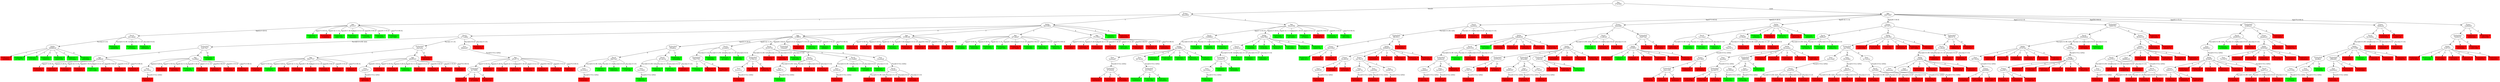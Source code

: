 digraph G{
"SibSp\n28068ca0" -> "Prediction: 0\nfa0f98da" [label="1"];
"Prediction: 0\nfa0f98da" [shape=box, style=filled, color=red];
"SibSp\n28068ca0" -> "Prediction: 1\nb77bb771" [label="0"];
"Prediction: 1\nb77bb771" [shape=box, style=filled, color=green];
"SibSp\n28068ca0" -> "Prediction: 1\nc7373411" [label="3"];
"Prediction: 1\nc7373411" [shape=box, style=filled, color=green];
"SibSp\n28068ca0" -> "Prediction: 1\n7bf29333" [label="2"];
"Prediction: 1\n7bf29333" [shape=box, style=filled, color=green];
"SibSp\n28068ca0" -> "Prediction: 1\n62d37c50" [label="5"];
"Prediction: 1\n62d37c50" [shape=box, style=filled, color=green];
"SibSp\n28068ca0" -> "Prediction: 1\nf7f732ea" [label="4"];
"Prediction: 1\nf7f732ea" [shape=box, style=filled, color=green];
"SibSp\n28068ca0" -> "Prediction: 1\ne00f38db" [label="8"];
"Prediction: 1\ne00f38db" [shape=box, style=filled, color=green];
"Parch\nb41cdbd2" -> "Prediction: 1\nade46506" [label="Parch[0.0-4.9E-324]"];
"Prediction: 1\nade46506" [shape=box, style=filled, color=green];
"Parch\nb41cdbd2" -> "Prediction: 1\na7152eae" [label="Parch[1.0-1.0]"];
"Prediction: 1\na7152eae" [shape=box, style=filled, color=green];
"Parch\nb41cdbd2" -> "Prediction: 1\nd065b629" [label="Parch[4.0-6.0]"];
"Prediction: 1\nd065b629" [shape=box, style=filled, color=green];
"Parch\nb41cdbd2" -> "SibSp\n28068ca0" [label="Parch[2.0-3.0]"];
"Age\ncff7e537" -> "Prediction: 1\ncb9c1cc6" [label="Age[37.0-45.0]"];
"Prediction: 1\ncb9c1cc6" [shape=box, style=filled, color=green];
"Age\ncff7e537" -> "Parch\nb41cdbd2" [label="Age[22.0-28.0]"];
"Age\ncff7e537" -> "Prediction: 0\n71d6b9a4" [label="Age[0.42-11.0]"];
"Prediction: 0\n71d6b9a4" [shape=box, style=filled, color=red];
"Age\ncff7e537" -> "Prediction: 1\n64817181" [label="Age[28.5-36.0]"];
"Prediction: 1\n64817181" [shape=box, style=filled, color=green];
"Age\ncff7e537" -> "Prediction: 1\n74eecb43" [label="Age[13.0-21.0]"];
"Prediction: 1\n74eecb43" [shape=box, style=filled, color=green];
"Age\ncff7e537" -> "Prediction: 1\nce5c97fe" [label="Age[56.0-66.0]"];
"Prediction: 1\nce5c97fe" [shape=box, style=filled, color=green];
"Age\ncff7e537" -> "Prediction: 1\n737c437f" [label="Age[45.5-55.0]"];
"Prediction: 1\n737c437f" [shape=box, style=filled, color=green];
"Age\ncff7e537" -> "Prediction: 1\n5277f9f7" [label="Age[70.0-80.0]"];
"Prediction: 1\n5277f9f7" [shape=box, style=filled, color=green];
"Age\nd3bf8d26" -> "Prediction: 0\ne32a4278" [label="Age[37.0-45.0]"];
"Prediction: 0\ne32a4278" [shape=box, style=filled, color=red];
"Age\nd3bf8d26" -> "Prediction: 0\n20b3c8ed" [label="Age[22.0-28.0]"];
"Prediction: 0\n20b3c8ed" [shape=box, style=filled, color=red];
"Age\nd3bf8d26" -> "Prediction: 0\n1541b8c7" [label="Age[0.42-11.0]"];
"Prediction: 0\n1541b8c7" [shape=box, style=filled, color=red];
"Age\nd3bf8d26" -> "Prediction: 0\nb3e6bb33" [label="Age[28.5-36.0]"];
"Prediction: 0\nb3e6bb33" [shape=box, style=filled, color=red];
"Age\nd3bf8d26" -> "Prediction: 1\n1d111a88" [label="Age[13.0-21.0]"];
"Prediction: 1\n1d111a88" [shape=box, style=filled, color=green];
"Age\nd3bf8d26" -> "Prediction: 0\n7d482208" [label="Age[56.0-66.0]"];
"Prediction: 0\n7d482208" [shape=box, style=filled, color=red];
"Age\nd3bf8d26" -> "Prediction: 0\n31e01bfb" [label="Age[45.5-55.0]"];
"Prediction: 0\n31e01bfb" [shape=box, style=filled, color=red];
"Age\nd3bf8d26" -> "Prediction: 0\n8a4f2123" [label="Age[70.0-80.0]"];
"Prediction: 0\n8a4f2123" [shape=box, style=filled, color=red];
"Fare\nb8c140aa" -> "Prediction: 0\nfbea5e13" [label="Fare[0.0-512.3292]"];
"Prediction: 0\nfbea5e13" [shape=box, style=filled, color=red];
"Age\n70ca9fbd" -> "Prediction: 0\nb61345a2" [label="Age[37.0-45.0]"];
"Prediction: 0\nb61345a2" [shape=box, style=filled, color=red];
"Age\n70ca9fbd" -> "Fare\nb8c140aa" [label="Age[22.0-28.0]"];
"Age\n70ca9fbd" -> "Prediction: 0\n60cf594e" [label="Age[0.42-11.0]"];
"Prediction: 0\n60cf594e" [shape=box, style=filled, color=red];
"Age\n70ca9fbd" -> "Prediction: 1\naeddc976" [label="Age[28.5-36.0]"];
"Prediction: 1\naeddc976" [shape=box, style=filled, color=green];
"Age\n70ca9fbd" -> "Prediction: 0\nd0bf2c42" [label="Age[13.0-21.0]"];
"Prediction: 0\nd0bf2c42" [shape=box, style=filled, color=red];
"Age\n70ca9fbd" -> "Prediction: 0\n84556427" [label="Age[56.0-66.0]"];
"Prediction: 0\n84556427" [shape=box, style=filled, color=red];
"Age\n70ca9fbd" -> "Prediction: 0\n7bade9d9" [label="Age[45.5-55.0]"];
"Prediction: 0\n7bade9d9" [shape=box, style=filled, color=red];
"Age\n70ca9fbd" -> "Prediction: 0\n2bdfa3d8" [label="Age[70.0-80.0]"];
"Prediction: 0\n2bdfa3d8" [shape=box, style=filled, color=red];
"Embarked\n5c8176c7" -> "Age\nd3bf8d26" [label="C"];
"Embarked\n5c8176c7" -> "Age\n70ca9fbd" [label="S"];
"Embarked\n5c8176c7" -> "Prediction: 1\n0e3f6267" [label="Q"];
"Prediction: 1\n0e3f6267" [shape=box, style=filled, color=green];
"Age\n582c7727" -> "Prediction: 0\n7cd93ed7" [label="Age[37.0-45.0]"];
"Prediction: 0\n7cd93ed7" [shape=box, style=filled, color=red];
"Age\n582c7727" -> "Prediction: 1\n837fd7ea" [label="Age[22.0-28.0]"];
"Prediction: 1\n837fd7ea" [shape=box, style=filled, color=green];
"Age\n582c7727" -> "Prediction: 0\n9e4dc075" [label="Age[0.42-11.0]"];
"Prediction: 0\n9e4dc075" [shape=box, style=filled, color=red];
"Age\n582c7727" -> "Prediction: 0\nbf34d99b" [label="Age[28.5-36.0]"];
"Prediction: 0\nbf34d99b" [shape=box, style=filled, color=red];
"Age\n582c7727" -> "Prediction: 0\n62bb5d8a" [label="Age[13.0-21.0]"];
"Prediction: 0\n62bb5d8a" [shape=box, style=filled, color=red];
"Age\n582c7727" -> "Prediction: 0\n7c7c903c" [label="Age[56.0-66.0]"];
"Prediction: 0\n7c7c903c" [shape=box, style=filled, color=red];
"Age\n582c7727" -> "Prediction: 0\nba0edbef" [label="Age[45.5-55.0]"];
"Prediction: 0\nba0edbef" [shape=box, style=filled, color=red];
"Age\n582c7727" -> "Prediction: 0\n9389f0ed" [label="Age[70.0-80.0]"];
"Prediction: 0\n9389f0ed" [shape=box, style=filled, color=red];
"Fare\ndc0e47f7" -> "Prediction: 0\nd6554fdb" [label="Fare[0.0-512.3292]"];
"Prediction: 0\nd6554fdb" [shape=box, style=filled, color=red];
"Age\nbf029325" -> "Prediction: 0\n2313cc00" [label="Age[37.0-45.0]"];
"Prediction: 0\n2313cc00" [shape=box, style=filled, color=red];
"Age\nbf029325" -> "Prediction: 0\nca23e690" [label="Age[22.0-28.0]"];
"Prediction: 0\nca23e690" [shape=box, style=filled, color=red];
"Age\nbf029325" -> "Prediction: 1\nb69020d8" [label="Age[0.42-11.0]"];
"Prediction: 1\nb69020d8" [shape=box, style=filled, color=green];
"Age\nbf029325" -> "Fare\ndc0e47f7" [label="Age[28.5-36.0]"];
"Age\nbf029325" -> "Prediction: 0\n55718d13" [label="Age[13.0-21.0]"];
"Prediction: 0\n55718d13" [shape=box, style=filled, color=red];
"Age\nbf029325" -> "Prediction: 0\n3a99eb79" [label="Age[56.0-66.0]"];
"Prediction: 0\n3a99eb79" [shape=box, style=filled, color=red];
"Age\nbf029325" -> "Prediction: 0\n591eba0d" [label="Age[45.5-55.0]"];
"Prediction: 0\n591eba0d" [shape=box, style=filled, color=red];
"Age\nbf029325" -> "Prediction: 0\n3936a097" [label="Age[70.0-80.0]"];
"Prediction: 0\n3936a097" [shape=box, style=filled, color=red];
"Embarked\ncfdc5e0a" -> "Age\n582c7727" [label="C"];
"Embarked\ncfdc5e0a" -> "Age\nbf029325" [label="S"];
"Embarked\ncfdc5e0a" -> "Prediction: 0\nb9c2be61" [label="Q"];
"Prediction: 0\nb9c2be61" [shape=box, style=filled, color=red];
"Embarked\n4a739f9c" -> "Prediction: 0\n4bdd1032" [label="C"];
"Prediction: 0\n4bdd1032" [shape=box, style=filled, color=red];
"Embarked\n4a739f9c" -> "Prediction: 0\n973269df" [label="S"];
"Prediction: 0\n973269df" [shape=box, style=filled, color=red];
"Embarked\n4a739f9c" -> "Prediction: 0\n61947c1e" [label="Q"];
"Prediction: 0\n61947c1e" [shape=box, style=filled, color=red];
"Age\nef5c4774" -> "Embarked\n4a739f9c" [label="Age[37.0-45.0]"];
"Age\nef5c4774" -> "Prediction: 0\nddace9f7" [label="Age[22.0-28.0]"];
"Prediction: 0\nddace9f7" [shape=box, style=filled, color=red];
"Age\nef5c4774" -> "Prediction: 0\nfc80b471" [label="Age[0.42-11.0]"];
"Prediction: 0\nfc80b471" [shape=box, style=filled, color=red];
"Age\nef5c4774" -> "Prediction: 0\n0611127f" [label="Age[28.5-36.0]"];
"Prediction: 0\n0611127f" [shape=box, style=filled, color=red];
"Age\nef5c4774" -> "Prediction: 0\n70f1f3ae" [label="Age[13.0-21.0]"];
"Prediction: 0\n70f1f3ae" [shape=box, style=filled, color=red];
"Age\nef5c4774" -> "Prediction: 0\n66d95071" [label="Age[56.0-66.0]"];
"Prediction: 0\n66d95071" [shape=box, style=filled, color=red];
"Age\nef5c4774" -> "Prediction: 0\ne1c49659" [label="Age[45.5-55.0]"];
"Prediction: 0\ne1c49659" [shape=box, style=filled, color=red];
"Age\nef5c4774" -> "Prediction: 0\n5f4aa6bd" [label="Age[70.0-80.0]"];
"Prediction: 0\n5f4aa6bd" [shape=box, style=filled, color=red];
"Fare\n48b6ef47" -> "Age\nef5c4774" [label="Fare[0.0-512.3292]"];
"Parch\ne77cd86e" -> "Embarked\n5c8176c7" [label="Parch[0.0-4.9E-324]"];
"Parch\ne77cd86e" -> "Embarked\ncfdc5e0a" [label="Parch[1.0-1.0]"];
"Parch\ne77cd86e" -> "Fare\n48b6ef47" [label="Parch[4.0-6.0]"];
"Parch\ne77cd86e" -> "Prediction: 0\n7b3a614d" [label="Parch[2.0-3.0]"];
"Prediction: 0\n7b3a614d" [shape=box, style=filled, color=red];
"Fare\n18143d12" -> "Prediction: 0\n8cadcde2" [label="Fare[0.0-512.3292]"];
"Prediction: 0\n8cadcde2" [shape=box, style=filled, color=red];
"Parch\nff4679e5" -> "Fare\n18143d12" [label="Parch[0.0-4.9E-324]"];
"Parch\nff4679e5" -> "Prediction: 1\ne39ca2ee" [label="Parch[1.0-1.0]"];
"Prediction: 1\ne39ca2ee" [shape=box, style=filled, color=green];
"Parch\nff4679e5" -> "Prediction: 1\n59869a02" [label="Parch[4.0-6.0]"];
"Prediction: 1\n59869a02" [shape=box, style=filled, color=green];
"Parch\nff4679e5" -> "Prediction: 1\n17c87345" [label="Parch[2.0-3.0]"];
"Prediction: 1\n17c87345" [shape=box, style=filled, color=green];
"Fare\n6ca12d63" -> "Prediction: 1\nc3091523" [label="Fare[0.0-512.3292]"];
"Prediction: 1\nc3091523" [shape=box, style=filled, color=green];
"Parch\n8f7a810a" -> "Fare\n6ca12d63" [label="Parch[0.0-4.9E-324]"];
"Parch\n8f7a810a" -> "Prediction: 1\n2e8b1a4c" [label="Parch[1.0-1.0]"];
"Prediction: 1\n2e8b1a4c" [shape=box, style=filled, color=green];
"Parch\n8f7a810a" -> "Prediction: 1\n87ca1459" [label="Parch[4.0-6.0]"];
"Prediction: 1\n87ca1459" [shape=box, style=filled, color=green];
"Parch\n8f7a810a" -> "Prediction: 0\ne44197c1" [label="Parch[2.0-3.0]"];
"Prediction: 0\ne44197c1" [shape=box, style=filled, color=red];
"Embarked\nf59a8fca" -> "Prediction: 1\n525e4698" [label="C"];
"Prediction: 1\n525e4698" [shape=box, style=filled, color=green];
"Embarked\nf59a8fca" -> "Parch\nff4679e5" [label="S"];
"Embarked\nf59a8fca" -> "Parch\n8f7a810a" [label="Q"];
"Embarked\n749c7763" -> "Prediction: 1\nc15955fe" [label="C"];
"Prediction: 1\nc15955fe" [shape=box, style=filled, color=green];
"Embarked\n749c7763" -> "Prediction: 0\n5677accc" [label="S"];
"Prediction: 0\n5677accc" [shape=box, style=filled, color=red];
"Embarked\n749c7763" -> "Prediction: 0\nbe07b397" [label="Q"];
"Prediction: 0\nbe07b397" [shape=box, style=filled, color=red];
"Parch\na5c6df53" -> "Prediction: 1\n64d5bffd" [label="Parch[0.0-4.9E-324]"];
"Prediction: 1\n64d5bffd" [shape=box, style=filled, color=green];
"Parch\na5c6df53" -> "Prediction: 1\n4c1c64c3" [label="Parch[1.0-1.0]"];
"Prediction: 1\n4c1c64c3" [shape=box, style=filled, color=green];
"Parch\na5c6df53" -> "Prediction: 1\n6ffe9590" [label="Parch[4.0-6.0]"];
"Prediction: 1\n6ffe9590" [shape=box, style=filled, color=green];
"Parch\na5c6df53" -> "Embarked\n749c7763" [label="Parch[2.0-3.0]"];
"Fare\n8ceca1cc" -> "Prediction: 0\nac100cf9" [label="Fare[0.0-512.3292]"];
"Prediction: 0\nac100cf9" [shape=box, style=filled, color=red];
"Embarked\n7a79b1c6" -> "Prediction: 0\nd6cb3d68" [label="C"];
"Prediction: 0\nd6cb3d68" [shape=box, style=filled, color=red];
"Embarked\n7a79b1c6" -> "Fare\n8ceca1cc" [label="S"];
"Embarked\n7a79b1c6" -> "Prediction: 0\nef3ab14e" [label="Q"];
"Prediction: 0\nef3ab14e" [shape=box, style=filled, color=red];
"Parch\n401f5704" -> "Embarked\n7a79b1c6" [label="Parch[0.0-4.9E-324]"];
"Parch\n401f5704" -> "Prediction: 0\n9cb3e1ff" [label="Parch[1.0-1.0]"];
"Prediction: 0\n9cb3e1ff" [shape=box, style=filled, color=red];
"Parch\n401f5704" -> "Prediction: 0\nca41258d" [label="Parch[4.0-6.0]"];
"Prediction: 0\nca41258d" [shape=box, style=filled, color=red];
"Parch\n401f5704" -> "Prediction: 1\ndd0cef04" [label="Parch[2.0-3.0]"];
"Prediction: 1\ndd0cef04" [shape=box, style=filled, color=green];
"Fare\n7dd8be70" -> "Prediction: 1\n153740e4" [label="Fare[0.0-512.3292]"];
"Prediction: 1\n153740e4" [shape=box, style=filled, color=green];
"Parch\n2b30c8f0" -> "Fare\n7dd8be70" [label="Parch[0.0-4.9E-324]"];
"Parch\n2b30c8f0" -> "Prediction: 0\n97082795" [label="Parch[1.0-1.0]"];
"Prediction: 0\n97082795" [shape=box, style=filled, color=red];
"Parch\n2b30c8f0" -> "Prediction: 0\n4d29546e" [label="Parch[4.0-6.0]"];
"Prediction: 0\n4d29546e" [shape=box, style=filled, color=red];
"Parch\n2b30c8f0" -> "Prediction: 0\n35a56c89" [label="Parch[2.0-3.0]"];
"Prediction: 0\n35a56c89" [shape=box, style=filled, color=red];
"Fare\n24538a56" -> "Prediction: 0\n9be6c0c0" [label="Fare[0.0-512.3292]"];
"Prediction: 0\n9be6c0c0" [shape=box, style=filled, color=red];
"Parch\n8110a865" -> "Fare\n24538a56" [label="Parch[0.0-4.9E-324]"];
"Parch\n8110a865" -> "Prediction: 1\n829ad6fc" [label="Parch[1.0-1.0]"];
"Prediction: 1\n829ad6fc" [shape=box, style=filled, color=green];
"Parch\n8110a865" -> "Prediction: 1\nfc2c8f52" [label="Parch[4.0-6.0]"];
"Prediction: 1\nfc2c8f52" [shape=box, style=filled, color=green];
"Parch\n8110a865" -> "Prediction: 1\n2b2d7fa4" [label="Parch[2.0-3.0]"];
"Prediction: 1\n2b2d7fa4" [shape=box, style=filled, color=green];
"Parch\n722b4fc4" -> "Prediction: 0\nbdd893ef" [label="Parch[0.0-4.9E-324]"];
"Prediction: 0\nbdd893ef" [shape=box, style=filled, color=red];
"Parch\n722b4fc4" -> "Prediction: 0\n26e646d8" [label="Parch[1.0-1.0]"];
"Prediction: 0\n26e646d8" [shape=box, style=filled, color=red];
"Parch\n722b4fc4" -> "Prediction: 0\nd1b5f094" [label="Parch[4.0-6.0]"];
"Prediction: 0\nd1b5f094" [shape=box, style=filled, color=red];
"Parch\n722b4fc4" -> "Prediction: 0\n0dc2dd9c" [label="Parch[2.0-3.0]"];
"Prediction: 0\n0dc2dd9c" [shape=box, style=filled, color=red];
"Fare\nc5acb0a8" -> "Parch\n722b4fc4" [label="Fare[0.0-512.3292]"];
"Embarked\n53fabd87" -> "Parch\n2b30c8f0" [label="C"];
"Embarked\n53fabd87" -> "Parch\n8110a865" [label="S"];
"Embarked\n53fabd87" -> "Fare\nc5acb0a8" [label="Q"];
"Age\ne10fff54" -> "Prediction: 0\n4a8b973a" [label="Age[37.0-45.0]"];
"Prediction: 0\n4a8b973a" [shape=box, style=filled, color=red];
"Age\ne10fff54" -> "Embarked\nf59a8fca" [label="Age[22.0-28.0]"];
"Age\ne10fff54" -> "Parch\na5c6df53" [label="Age[0.42-11.0]"];
"Age\ne10fff54" -> "Parch\n401f5704" [label="Age[28.5-36.0]"];
"Age\ne10fff54" -> "Embarked\n53fabd87" [label="Age[13.0-21.0]"];
"Age\ne10fff54" -> "Prediction: 1\nf02ac228" [label="Age[56.0-66.0]"];
"Prediction: 1\nf02ac228" [shape=box, style=filled, color=green];
"Age\ne10fff54" -> "Prediction: 1\nfd90f827" [label="Age[45.5-55.0]"];
"Prediction: 1\nfd90f827" [shape=box, style=filled, color=green];
"Age\ne10fff54" -> "Prediction: 1\nc2f53749" [label="Age[70.0-80.0]"];
"Prediction: 1\nc2f53749" [shape=box, style=filled, color=green];
"Age\n225fb3d6" -> "Prediction: 0\nc02daa9a" [label="Age[37.0-45.0]"];
"Prediction: 0\nc02daa9a" [shape=box, style=filled, color=red];
"Age\n225fb3d6" -> "Prediction: 0\n04d6ccc4" [label="Age[22.0-28.0]"];
"Prediction: 0\n04d6ccc4" [shape=box, style=filled, color=red];
"Age\n225fb3d6" -> "Prediction: 0\n9bb5d47d" [label="Age[0.42-11.0]"];
"Prediction: 0\n9bb5d47d" [shape=box, style=filled, color=red];
"Age\n225fb3d6" -> "Prediction: 1\nf5a65bda" [label="Age[28.5-36.0]"];
"Prediction: 1\nf5a65bda" [shape=box, style=filled, color=green];
"Age\n225fb3d6" -> "Prediction: 0\n508ad47f" [label="Age[13.0-21.0]"];
"Prediction: 0\n508ad47f" [shape=box, style=filled, color=red];
"Age\n225fb3d6" -> "Prediction: 0\n62a01cbf" [label="Age[56.0-66.0]"];
"Prediction: 0\n62a01cbf" [shape=box, style=filled, color=red];
"Age\n225fb3d6" -> "Prediction: 0\n076b9891" [label="Age[45.5-55.0]"];
"Prediction: 0\n076b9891" [shape=box, style=filled, color=red];
"Age\n225fb3d6" -> "Prediction: 0\nd229ca91" [label="Age[70.0-80.0]"];
"Prediction: 0\nd229ca91" [shape=box, style=filled, color=red];
"Age\na07ab6d7" -> "Prediction: 1\nd81266d0" [label="Age[37.0-45.0]"];
"Prediction: 1\nd81266d0" [shape=box, style=filled, color=green];
"Age\na07ab6d7" -> "Prediction: 1\n05b41d65" [label="Age[22.0-28.0]"];
"Prediction: 1\n05b41d65" [shape=box, style=filled, color=green];
"Age\na07ab6d7" -> "Prediction: 1\nd2131711" [label="Age[0.42-11.0]"];
"Prediction: 1\nd2131711" [shape=box, style=filled, color=green];
"Age\na07ab6d7" -> "Prediction: 1\nd3e87395" [label="Age[28.5-36.0]"];
"Prediction: 1\nd3e87395" [shape=box, style=filled, color=green];
"Age\na07ab6d7" -> "Prediction: 0\nc577bdf0" [label="Age[13.0-21.0]"];
"Prediction: 0\nc577bdf0" [shape=box, style=filled, color=red];
"Age\na07ab6d7" -> "Prediction: 1\nd4d4c041" [label="Age[56.0-66.0]"];
"Prediction: 1\nd4d4c041" [shape=box, style=filled, color=green];
"Age\na07ab6d7" -> "Prediction: 1\nd884cd06" [label="Age[45.5-55.0]"];
"Prediction: 1\nd884cd06" [shape=box, style=filled, color=green];
"Age\na07ab6d7" -> "Prediction: 1\n58afe118" [label="Age[70.0-80.0]"];
"Prediction: 1\n58afe118" [shape=box, style=filled, color=green];
"Age\n97e19fc2" -> "Prediction: 0\n4a1cf932" [label="Age[37.0-45.0]"];
"Prediction: 0\n4a1cf932" [shape=box, style=filled, color=red];
"Age\n97e19fc2" -> "Prediction: 0\nf3577965" [label="Age[22.0-28.0]"];
"Prediction: 0\nf3577965" [shape=box, style=filled, color=red];
"Age\n97e19fc2" -> "Prediction: 0\n010293e2" [label="Age[0.42-11.0]"];
"Prediction: 0\n010293e2" [shape=box, style=filled, color=red];
"Age\n97e19fc2" -> "Prediction: 0\n12f74589" [label="Age[28.5-36.0]"];
"Prediction: 0\n12f74589" [shape=box, style=filled, color=red];
"Age\n97e19fc2" -> "Prediction: 1\n903ce853" [label="Age[13.0-21.0]"];
"Prediction: 1\n903ce853" [shape=box, style=filled, color=green];
"Age\n97e19fc2" -> "Prediction: 0\n726bd52f" [label="Age[56.0-66.0]"];
"Prediction: 0\n726bd52f" [shape=box, style=filled, color=red];
"Age\n97e19fc2" -> "Prediction: 0\n5fac90c6" [label="Age[45.5-55.0]"];
"Prediction: 0\n5fac90c6" [shape=box, style=filled, color=red];
"Age\n97e19fc2" -> "Prediction: 0\n2683b924" [label="Age[70.0-80.0]"];
"Prediction: 0\n2683b924" [shape=box, style=filled, color=red];
"SibSp\n0b51903c" -> "Parch\ne77cd86e" [label="1"];
"SibSp\n0b51903c" -> "Age\ne10fff54" [label="0"];
"SibSp\n0b51903c" -> "Age\n225fb3d6" [label="3"];
"SibSp\n0b51903c" -> "Age\na07ab6d7" [label="2"];
"SibSp\n0b51903c" -> "Prediction: 1\ncb9261fa" [label="5"];
"Prediction: 1\ncb9261fa" [shape=box, style=filled, color=green];
"SibSp\n0b51903c" -> "Age\n97e19fc2" [label="4"];
"SibSp\n0b51903c" -> "Prediction: 0\nd8bb4309" [label="8"];
"Prediction: 0\nd8bb4309" [shape=box, style=filled, color=red];
"Embarked\n87229cfb" -> "Prediction: 0\n2d296d83" [label="C"];
"Prediction: 0\n2d296d83" [shape=box, style=filled, color=red];
"Embarked\n87229cfb" -> "Prediction: 0\n94e531cd" [label="S"];
"Prediction: 0\n94e531cd" [shape=box, style=filled, color=red];
"Embarked\n87229cfb" -> "Prediction: 0\n07a10294" [label="Q"];
"Prediction: 0\n07a10294" [shape=box, style=filled, color=red];
"Fare\n3e20ae87" -> "Embarked\n87229cfb" [label="Fare[0.0-512.3292]"];
"Embarked\n81379411" -> "Prediction: 1\n5a494dc8" [label="C"];
"Prediction: 1\n5a494dc8" [shape=box, style=filled, color=green];
"Embarked\n81379411" -> "Prediction: 1\na30cc309" [label="S"];
"Prediction: 1\na30cc309" [shape=box, style=filled, color=green];
"Embarked\n81379411" -> "Prediction: 1\n3b5e281b" [label="Q"];
"Prediction: 1\n3b5e281b" [shape=box, style=filled, color=green];
"Fare\n6674ce9c" -> "Embarked\n81379411" [label="Fare[0.0-512.3292]"];
"SibSp\nde148885" -> "Fare\n3e20ae87" [label="1"];
"SibSp\nde148885" -> "Fare\n6674ce9c" [label="0"];
"SibSp\nde148885" -> "Prediction: 1\ndc8e4512" [label="3"];
"Prediction: 1\ndc8e4512" [shape=box, style=filled, color=green];
"SibSp\nde148885" -> "Prediction: 1\nf3071fe7" [label="2"];
"Prediction: 1\nf3071fe7" [shape=box, style=filled, color=green];
"SibSp\nde148885" -> "Prediction: 1\n6f5e7d15" [label="5"];
"Prediction: 1\n6f5e7d15" [shape=box, style=filled, color=green];
"SibSp\nde148885" -> "Prediction: 1\n26a3331b" [label="4"];
"Prediction: 1\n26a3331b" [shape=box, style=filled, color=green];
"SibSp\nde148885" -> "Prediction: 1\nd2e65ecc" [label="8"];
"Prediction: 1\nd2e65ecc" [shape=box, style=filled, color=green];
"Parch\nc54990b3" -> "SibSp\nde148885" [label="Parch[0.0-4.9E-324]"];
"Parch\nc54990b3" -> "Prediction: 1\n1b328579" [label="Parch[1.0-1.0]"];
"Prediction: 1\n1b328579" [shape=box, style=filled, color=green];
"Parch\nc54990b3" -> "Prediction: 1\n4988573c" [label="Parch[4.0-6.0]"];
"Prediction: 1\n4988573c" [shape=box, style=filled, color=green];
"Parch\nc54990b3" -> "Prediction: 1\n1ea8c3c8" [label="Parch[2.0-3.0]"];
"Prediction: 1\n1ea8c3c8" [shape=box, style=filled, color=green];
"Fare\n3d1324bc" -> "Prediction: 1\n550b324f" [label="Fare[0.0-512.3292]"];
"Prediction: 1\n550b324f" [shape=box, style=filled, color=green];
"Embarked\n22a2ae79" -> "Prediction: 1\n164d50a0" [label="C"];
"Prediction: 1\n164d50a0" [shape=box, style=filled, color=green];
"Embarked\n22a2ae79" -> "Fare\n3d1324bc" [label="S"];
"Embarked\n22a2ae79" -> "Prediction: 1\n80286882" [label="Q"];
"Prediction: 1\n80286882" [shape=box, style=filled, color=green];
"Parch\n3c464b3d" -> "Embarked\n22a2ae79" [label="Parch[0.0-4.9E-324]"];
"Parch\n3c464b3d" -> "Prediction: 1\n6caccd2b" [label="Parch[1.0-1.0]"];
"Prediction: 1\n6caccd2b" [shape=box, style=filled, color=green];
"Parch\n3c464b3d" -> "Prediction: 1\na04880e1" [label="Parch[4.0-6.0]"];
"Prediction: 1\na04880e1" [shape=box, style=filled, color=green];
"Parch\n3c464b3d" -> "Prediction: 1\nb08a00b7" [label="Parch[2.0-3.0]"];
"Prediction: 1\nb08a00b7" [shape=box, style=filled, color=green];
"SibSp\n540a76bb" -> "Parch\n3c464b3d" [label="1"];
"SibSp\n540a76bb" -> "Prediction: 1\n42af549d" [label="0"];
"Prediction: 1\n42af549d" [shape=box, style=filled, color=green];
"SibSp\n540a76bb" -> "Prediction: 1\n81d6c6bc" [label="3"];
"Prediction: 1\n81d6c6bc" [shape=box, style=filled, color=green];
"SibSp\n540a76bb" -> "Prediction: 1\n9b44cb77" [label="2"];
"Prediction: 1\n9b44cb77" [shape=box, style=filled, color=green];
"SibSp\n540a76bb" -> "Prediction: 1\nd4aa48b2" [label="5"];
"Prediction: 1\nd4aa48b2" [shape=box, style=filled, color=green];
"SibSp\n540a76bb" -> "Prediction: 1\n4acf8b24" [label="4"];
"Prediction: 1\n4acf8b24" [shape=box, style=filled, color=green];
"SibSp\n540a76bb" -> "Prediction: 1\n8dd9374a" [label="8"];
"Prediction: 1\n8dd9374a" [shape=box, style=filled, color=green];
"Age\n50cec50b" -> "Parch\nc54990b3" [label="Age[37.0-45.0]"];
"Age\n50cec50b" -> "SibSp\n540a76bb" [label="Age[22.0-28.0]"];
"Age\n50cec50b" -> "Prediction: 1\n5baa3743" [label="Age[0.42-11.0]"];
"Prediction: 1\n5baa3743" [shape=box, style=filled, color=green];
"Age\n50cec50b" -> "Prediction: 1\nad7c8d43" [label="Age[28.5-36.0]"];
"Prediction: 1\nad7c8d43" [shape=box, style=filled, color=green];
"Age\n50cec50b" -> "Prediction: 1\ncf74bbea" [label="Age[13.0-21.0]"];
"Prediction: 1\ncf74bbea" [shape=box, style=filled, color=green];
"Age\n50cec50b" -> "Prediction: 0\ndd6d9c70" [label="Age[56.0-66.0]"];
"Prediction: 0\ndd6d9c70" [shape=box, style=filled, color=red];
"Age\n50cec50b" -> "Prediction: 1\n834dbb40" [label="Age[45.5-55.0]"];
"Prediction: 1\n834dbb40" [shape=box, style=filled, color=green];
"Age\n50cec50b" -> "Prediction: 1\n2f0c226d" [label="Age[70.0-80.0]"];
"Prediction: 1\n2f0c226d" [shape=box, style=filled, color=green];
"Pclass\n4fba266d" -> "Age\ncff7e537" [label="1"];
"Pclass\n4fba266d" -> "SibSp\n0b51903c" [label="3"];
"Pclass\n4fba266d" -> "Age\n50cec50b" [label="2"];
"Pclass\n8b4140ef" -> "Prediction: 1\n668c1613" [label="1"];
"Prediction: 1\n668c1613" [shape=box, style=filled, color=green];
"Pclass\n8b4140ef" -> "Prediction: 0\n481f9245" [label="3"];
"Prediction: 0\n481f9245" [shape=box, style=filled, color=red];
"Pclass\n8b4140ef" -> "Prediction: 0\n4e97e73e" [label="2"];
"Prediction: 0\n4e97e73e" [shape=box, style=filled, color=red];
"Fare\n8efd92f9" -> "Prediction: 0\n49e24d3a" [label="Fare[0.0-512.3292]"];
"Prediction: 0\n49e24d3a" [shape=box, style=filled, color=red];
"Pclass\nf0c46436" -> "Fare\n8efd92f9" [label="1"];
"Pclass\nf0c46436" -> "Prediction: 0\naaf76f80" [label="3"];
"Prediction: 0\naaf76f80" [shape=box, style=filled, color=red];
"Pclass\nf0c46436" -> "Prediction: 0\n811b1d03" [label="2"];
"Prediction: 0\n811b1d03" [shape=box, style=filled, color=red];
"Fare\nc2ad673e" -> "Prediction: 0\n8216d8b1" [label="Fare[0.0-512.3292]"];
"Prediction: 0\n8216d8b1" [shape=box, style=filled, color=red];
"Fare\ncedb39fb" -> "Prediction: 0\n4e960a95" [label="Fare[0.0-512.3292]"];
"Prediction: 0\n4e960a95" [shape=box, style=filled, color=red];
"Fare\nc8c84794" -> "Prediction: 0\nb7f3b210" [label="Fare[0.0-512.3292]"];
"Prediction: 0\nb7f3b210" [shape=box, style=filled, color=red];
"Pclass\ned17bc35" -> "Fare\nc2ad673e" [label="1"];
"Pclass\ned17bc35" -> "Fare\ncedb39fb" [label="3"];
"Pclass\ned17bc35" -> "Fare\nc8c84794" [label="2"];
"SibSp\n809b81f4" -> "Pclass\nf0c46436" [label="1"];
"SibSp\n809b81f4" -> "Pclass\ned17bc35" [label="0"];
"SibSp\n809b81f4" -> "Prediction: 0\n62e99201" [label="3"];
"Prediction: 0\n62e99201" [shape=box, style=filled, color=red];
"SibSp\n809b81f4" -> "Prediction: 0\nfbd9556a" [label="2"];
"Prediction: 0\nfbd9556a" [shape=box, style=filled, color=red];
"SibSp\n809b81f4" -> "Prediction: 0\n9a221bb5" [label="5"];
"Prediction: 0\n9a221bb5" [shape=box, style=filled, color=red];
"SibSp\n809b81f4" -> "Prediction: 0\n7c160a83" [label="4"];
"Prediction: 0\n7c160a83" [shape=box, style=filled, color=red];
"SibSp\n809b81f4" -> "Prediction: 0\ndbd7404b" [label="8"];
"Prediction: 0\ndbd7404b" [shape=box, style=filled, color=red];
"Embarked\n9ffc5812" -> "Pclass\n8b4140ef" [label="C"];
"Embarked\n9ffc5812" -> "SibSp\n809b81f4" [label="S"];
"Embarked\n9ffc5812" -> "Prediction: 0\n3194d9e6" [label="Q"];
"Prediction: 0\n3194d9e6" [shape=box, style=filled, color=red];
"Parch\n5def492a" -> "Embarked\n9ffc5812" [label="Parch[0.0-4.9E-324]"];
"Parch\n5def492a" -> "Prediction: 0\nad840baf" [label="Parch[1.0-1.0]"];
"Prediction: 0\nad840baf" [shape=box, style=filled, color=red];
"Parch\n5def492a" -> "Prediction: 0\nc28d4ccb" [label="Parch[4.0-6.0]"];
"Prediction: 0\nc28d4ccb" [shape=box, style=filled, color=red];
"Parch\n5def492a" -> "Prediction: 0\n76fa3024" [label="Parch[2.0-3.0]"];
"Prediction: 0\n76fa3024" [shape=box, style=filled, color=red];
"Fare\ncea6b845" -> "Prediction: 0\nc281c34a" [label="Fare[0.0-512.3292]"];
"Prediction: 0\nc281c34a" [shape=box, style=filled, color=red];
"Fare\nba3e8573" -> "Prediction: 0\na3207a2f" [label="Fare[0.0-512.3292]"];
"Prediction: 0\na3207a2f" [shape=box, style=filled, color=red];
"Embarked\ndab8ee2f" -> "Fare\ncea6b845" [label="C"];
"Embarked\ndab8ee2f" -> "Fare\nba3e8573" [label="S"];
"Embarked\ndab8ee2f" -> "Prediction: 0\n09c2b72a" [label="Q"];
"Prediction: 0\n09c2b72a" [shape=box, style=filled, color=red];
"Parch\n18203354" -> "Embarked\ndab8ee2f" [label="Parch[0.0-4.9E-324]"];
"Parch\n18203354" -> "Prediction: 1\nbfb0bdf6" [label="Parch[1.0-1.0]"];
"Prediction: 1\nbfb0bdf6" [shape=box, style=filled, color=green];
"Parch\n18203354" -> "Prediction: 0\nbb233a86" [label="Parch[4.0-6.0]"];
"Prediction: 0\nbb233a86" [shape=box, style=filled, color=red];
"Parch\n18203354" -> "Prediction: 0\n7fc7ed33" [label="Parch[2.0-3.0]"];
"Prediction: 0\n7fc7ed33" [shape=box, style=filled, color=red];
"SibSp\n5d8a8a38" -> "Prediction: 1\n4ba3b947" [label="1"];
"Prediction: 1\n4ba3b947" [shape=box, style=filled, color=green];
"SibSp\n5d8a8a38" -> "Parch\n18203354" [label="0"];
"SibSp\n5d8a8a38" -> "Prediction: 0\n8353cb65" [label="3"];
"Prediction: 0\n8353cb65" [shape=box, style=filled, color=red];
"SibSp\n5d8a8a38" -> "Prediction: 0\nc5b945e0" [label="2"];
"Prediction: 0\nc5b945e0" [shape=box, style=filled, color=red];
"SibSp\n5d8a8a38" -> "Prediction: 0\nad3ba0ca" [label="5"];
"Prediction: 0\nad3ba0ca" [shape=box, style=filled, color=red];
"SibSp\n5d8a8a38" -> "Prediction: 0\nb2952c36" [label="4"];
"Prediction: 0\nb2952c36" [shape=box, style=filled, color=red];
"SibSp\n5d8a8a38" -> "Prediction: 0\n92e8156b" [label="8"];
"Prediction: 0\n92e8156b" [shape=box, style=filled, color=red];
"Fare\nca784755" -> "Prediction: 0\ncf355d0f" [label="Fare[0.0-512.3292]"];
"Prediction: 0\ncf355d0f" [shape=box, style=filled, color=red];
"Embarked\n0197b31d" -> "Prediction: 0\n8977770e" [label="C"];
"Prediction: 0\n8977770e" [shape=box, style=filled, color=red];
"Embarked\n0197b31d" -> "Fare\nca784755" [label="S"];
"Embarked\n0197b31d" -> "Prediction: 0\ndc498bcb" [label="Q"];
"Prediction: 0\ndc498bcb" [shape=box, style=filled, color=red];
"Fare\n39000397" -> "Prediction: 0\nf8036d11" [label="Fare[0.0-512.3292]"];
"Prediction: 0\nf8036d11" [shape=box, style=filled, color=red];
"Fare\na8bf9c6f" -> "Prediction: 0\n21c20a73" [label="Fare[0.0-512.3292]"];
"Prediction: 0\n21c20a73" [shape=box, style=filled, color=red];
"Fare\nc073ac63" -> "Prediction: 0\n426cf7e4" [label="Fare[0.0-512.3292]"];
"Prediction: 0\n426cf7e4" [shape=box, style=filled, color=red];
"Embarked\nf83ac869" -> "Fare\n39000397" [label="C"];
"Embarked\nf83ac869" -> "Fare\na8bf9c6f" [label="S"];
"Embarked\nf83ac869" -> "Fare\nc073ac63" [label="Q"];
"Embarked\na54fc24c" -> "Prediction: 0\n94e895f4" [label="C"];
"Prediction: 0\n94e895f4" [shape=box, style=filled, color=red];
"Embarked\na54fc24c" -> "Prediction: 0\n6567d2ff" [label="S"];
"Prediction: 0\n6567d2ff" [shape=box, style=filled, color=red];
"Embarked\na54fc24c" -> "Prediction: 1\nbe18ec46" [label="Q"];
"Prediction: 1\nbe18ec46" [shape=box, style=filled, color=green];
"SibSp\nc2972905" -> "Embarked\n0197b31d" [label="1"];
"SibSp\nc2972905" -> "Embarked\nf83ac869" [label="0"];
"SibSp\nc2972905" -> "Prediction: 0\n62a58597" [label="3"];
"Prediction: 0\n62a58597" [shape=box, style=filled, color=red];
"SibSp\nc2972905" -> "Embarked\na54fc24c" [label="2"];
"SibSp\nc2972905" -> "Prediction: 0\nf0120a4c" [label="5"];
"Prediction: 0\nf0120a4c" [shape=box, style=filled, color=red];
"SibSp\nc2972905" -> "Prediction: 0\n73bac755" [label="4"];
"Prediction: 0\n73bac755" [shape=box, style=filled, color=red];
"SibSp\nc2972905" -> "Prediction: 0\n5536e188" [label="8"];
"Prediction: 0\n5536e188" [shape=box, style=filled, color=red];
"Parch\n312ff1b9" -> "SibSp\nc2972905" [label="Parch[0.0-4.9E-324]"];
"Parch\n312ff1b9" -> "Prediction: 1\n2becaf5e" [label="Parch[1.0-1.0]"];
"Prediction: 1\n2becaf5e" [shape=box, style=filled, color=green];
"Parch\n312ff1b9" -> "Prediction: 0\n4e1dfcd4" [label="Parch[4.0-6.0]"];
"Prediction: 0\n4e1dfcd4" [shape=box, style=filled, color=red];
"Parch\n312ff1b9" -> "Prediction: 0\n467d131f" [label="Parch[2.0-3.0]"];
"Prediction: 0\n467d131f" [shape=box, style=filled, color=red];
"SibSp\nf355f9c9" -> "Prediction: 0\na67f2e82" [label="1"];
"Prediction: 0\na67f2e82" [shape=box, style=filled, color=red];
"SibSp\nf355f9c9" -> "Prediction: 1\n86698c31" [label="0"];
"Prediction: 1\n86698c31" [shape=box, style=filled, color=green];
"SibSp\nf355f9c9" -> "Prediction: 0\n2ef8281e" [label="3"];
"Prediction: 0\n2ef8281e" [shape=box, style=filled, color=red];
"SibSp\nf355f9c9" -> "Prediction: 0\n721b3318" [label="2"];
"Prediction: 0\n721b3318" [shape=box, style=filled, color=red];
"SibSp\nf355f9c9" -> "Prediction: 0\nd4f725c4" [label="5"];
"Prediction: 0\nd4f725c4" [shape=box, style=filled, color=red];
"SibSp\nf355f9c9" -> "Prediction: 0\nc5dcde12" [label="4"];
"Prediction: 0\nc5dcde12" [shape=box, style=filled, color=red];
"SibSp\nf355f9c9" -> "Prediction: 0\n3a02fa97" [label="8"];
"Prediction: 0\n3a02fa97" [shape=box, style=filled, color=red];
"Embarked\nc9e975a6" -> "SibSp\nf355f9c9" [label="C"];
"Embarked\nc9e975a6" -> "Prediction: 0\na1ac6986" [label="S"];
"Prediction: 0\na1ac6986" [shape=box, style=filled, color=red];
"Embarked\nc9e975a6" -> "Prediction: 0\nbf7c962f" [label="Q"];
"Prediction: 0\nbf7c962f" [shape=box, style=filled, color=red];
"Pclass\n38424f8f" -> "SibSp\n5d8a8a38" [label="1"];
"Pclass\n38424f8f" -> "Parch\n312ff1b9" [label="3"];
"Pclass\n38424f8f" -> "Embarked\nc9e975a6" [label="2"];
"Parch\n1a1c3ea3" -> "Prediction: 0\nd87b1064" [label="Parch[0.0-4.9E-324]"];
"Prediction: 0\nd87b1064" [shape=box, style=filled, color=red];
"Parch\n1a1c3ea3" -> "Prediction: 1\n46b03039" [label="Parch[1.0-1.0]"];
"Prediction: 1\n46b03039" [shape=box, style=filled, color=green];
"Parch\n1a1c3ea3" -> "Prediction: 1\n0ca1691f" [label="Parch[4.0-6.0]"];
"Prediction: 1\n0ca1691f" [shape=box, style=filled, color=green];
"Parch\n1a1c3ea3" -> "Prediction: 1\na0d9d4c8" [label="Parch[2.0-3.0]"];
"Prediction: 1\na0d9d4c8" [shape=box, style=filled, color=green];
"Embarked\nd3e1c383" -> "Prediction: 0\nd1638c5b" [label="C"];
"Prediction: 0\nd1638c5b" [shape=box, style=filled, color=red];
"Embarked\nd3e1c383" -> "Prediction: 0\nf209ae92" [label="S"];
"Prediction: 0\nf209ae92" [shape=box, style=filled, color=red];
"Embarked\nd3e1c383" -> "Prediction: 0\n6a26abd7" [label="Q"];
"Prediction: 0\n6a26abd7" [shape=box, style=filled, color=red];
"Pclass\n9e874fb9" -> "Prediction: 0\nb289fe52" [label="1"];
"Prediction: 0\nb289fe52" [shape=box, style=filled, color=red];
"Pclass\n9e874fb9" -> "Embarked\nd3e1c383" [label="3"];
"Pclass\n9e874fb9" -> "Prediction: 0\n8876d459" [label="2"];
"Prediction: 0\n8876d459" [shape=box, style=filled, color=red];
"Fare\n786e5b7e" -> "Pclass\n9e874fb9" [label="Fare[0.0-512.3292]"];
"Parch\nc419bdf0" -> "Prediction: 0\n42b0e569" [label="Parch[0.0-4.9E-324]"];
"Prediction: 0\n42b0e569" [shape=box, style=filled, color=red];
"Parch\nc419bdf0" -> "Prediction: 0\naa254828" [label="Parch[1.0-1.0]"];
"Prediction: 0\naa254828" [shape=box, style=filled, color=red];
"Parch\nc419bdf0" -> "Prediction: 0\n19dfeb84" [label="Parch[4.0-6.0]"];
"Prediction: 0\n19dfeb84" [shape=box, style=filled, color=red];
"Parch\nc419bdf0" -> "Fare\n786e5b7e" [label="Parch[2.0-3.0]"];
"SibSp\n7efb02ca" -> "Prediction: 1\ncd56afab" [label="1"];
"Prediction: 1\ncd56afab" [shape=box, style=filled, color=green];
"SibSp\n7efb02ca" -> "Parch\n1a1c3ea3" [label="0"];
"SibSp\n7efb02ca" -> "Prediction: 0\n7815f9d1" [label="3"];
"Prediction: 0\n7815f9d1" [shape=box, style=filled, color=red];
"SibSp\n7efb02ca" -> "Prediction: 1\nf514bc7e" [label="2"];
"Prediction: 1\nf514bc7e" [shape=box, style=filled, color=green];
"SibSp\n7efb02ca" -> "Prediction: 0\n89a5ce45" [label="5"];
"Prediction: 0\n89a5ce45" [shape=box, style=filled, color=red];
"SibSp\n7efb02ca" -> "Parch\nc419bdf0" [label="4"];
"SibSp\n7efb02ca" -> "Prediction: 1\nd940f37e" [label="8"];
"Prediction: 1\nd940f37e" [shape=box, style=filled, color=green];
"Embarked\n8ac4d570" -> "Prediction: 0\nb3ee4766" [label="C"];
"Prediction: 0\nb3ee4766" [shape=box, style=filled, color=red];
"Embarked\n8ac4d570" -> "Prediction: 0\n14dd7f20" [label="S"];
"Prediction: 0\n14dd7f20" [shape=box, style=filled, color=red];
"Embarked\n8ac4d570" -> "Prediction: 0\nb152d948" [label="Q"];
"Prediction: 0\nb152d948" [shape=box, style=filled, color=red];
"Fare\n4feef4dc" -> "Embarked\n8ac4d570" [label="Fare[0.0-512.3292]"];
"Fare\n421983b6" -> "Prediction: 1\ndfbd18a2" [label="Fare[0.0-512.3292]"];
"Prediction: 1\ndfbd18a2" [shape=box, style=filled, color=green];
"Fare\n018f4367" -> "Prediction: 1\n053be286" [label="Fare[0.0-512.3292]"];
"Prediction: 1\n053be286" [shape=box, style=filled, color=green];
"Embarked\n39891f5d" -> "Fare\n421983b6" [label="C"];
"Embarked\n39891f5d" -> "Fare\n018f4367" [label="S"];
"Embarked\n39891f5d" -> "Prediction: 1\n37747398" [label="Q"];
"Prediction: 1\n37747398" [shape=box, style=filled, color=green];
"SibSp\n80cabada" -> "Fare\n4feef4dc" [label="1"];
"SibSp\n80cabada" -> "Embarked\n39891f5d" [label="0"];
"SibSp\n80cabada" -> "Prediction: 0\nd9ef6b3e" [label="3"];
"Prediction: 0\nd9ef6b3e" [shape=box, style=filled, color=red];
"SibSp\n80cabada" -> "Prediction: 0\nfae9ea00" [label="2"];
"Prediction: 0\nfae9ea00" [shape=box, style=filled, color=red];
"SibSp\n80cabada" -> "Prediction: 0\n1883a864" [label="5"];
"Prediction: 0\n1883a864" [shape=box, style=filled, color=red];
"SibSp\n80cabada" -> "Prediction: 0\nec97e7a8" [label="4"];
"Prediction: 0\nec97e7a8" [shape=box, style=filled, color=red];
"SibSp\n80cabada" -> "Prediction: 0\n08f7c95e" [label="8"];
"Prediction: 0\n08f7c95e" [shape=box, style=filled, color=red];
"Parch\n90ff4a97" -> "SibSp\n80cabada" [label="Parch[0.0-4.9E-324]"];
"Parch\n90ff4a97" -> "Prediction: 1\n6e742e74" [label="Parch[1.0-1.0]"];
"Prediction: 1\n6e742e74" [shape=box, style=filled, color=green];
"Parch\n90ff4a97" -> "Prediction: 1\nba4b9a8f" [label="Parch[4.0-6.0]"];
"Prediction: 1\nba4b9a8f" [shape=box, style=filled, color=green];
"Parch\n90ff4a97" -> "Prediction: 1\nb94ac152" [label="Parch[2.0-3.0]"];
"Prediction: 1\nb94ac152" [shape=box, style=filled, color=green];
"Parch\nb0aaf590" -> "Prediction: 0\nceffd3ed" [label="Parch[0.0-4.9E-324]"];
"Prediction: 0\nceffd3ed" [shape=box, style=filled, color=red];
"Parch\nb0aaf590" -> "Prediction: 0\n2feeef26" [label="Parch[1.0-1.0]"];
"Prediction: 0\n2feeef26" [shape=box, style=filled, color=red];
"Parch\nb0aaf590" -> "Prediction: 0\nd08dee74" [label="Parch[4.0-6.0]"];
"Prediction: 0\nd08dee74" [shape=box, style=filled, color=red];
"Parch\nb0aaf590" -> "Prediction: 0\n02a5caf2" [label="Parch[2.0-3.0]"];
"Prediction: 0\n02a5caf2" [shape=box, style=filled, color=red];
"Fare\nda5c34e8" -> "Parch\nb0aaf590" [label="Fare[0.0-512.3292]"];
"Parch\ned0b437f" -> "Prediction: 0\nbacad5a6" [label="Parch[0.0-4.9E-324]"];
"Prediction: 0\nbacad5a6" [shape=box, style=filled, color=red];
"Parch\ned0b437f" -> "Prediction: 0\ne1011291" [label="Parch[1.0-1.0]"];
"Prediction: 0\ne1011291" [shape=box, style=filled, color=red];
"Parch\ned0b437f" -> "Prediction: 0\n5c3ebc35" [label="Parch[4.0-6.0]"];
"Prediction: 0\n5c3ebc35" [shape=box, style=filled, color=red];
"Parch\ned0b437f" -> "Prediction: 0\naf2dc28e" [label="Parch[2.0-3.0]"];
"Prediction: 0\naf2dc28e" [shape=box, style=filled, color=red];
"Fare\n85c938bc" -> "Parch\ned0b437f" [label="Fare[0.0-512.3292]"];
"Parch\ncfe53d82" -> "Prediction: 0\n0574b98a" [label="Parch[0.0-4.9E-324]"];
"Prediction: 0\n0574b98a" [shape=box, style=filled, color=red];
"Parch\ncfe53d82" -> "Prediction: 0\n6f0bc26d" [label="Parch[1.0-1.0]"];
"Prediction: 0\n6f0bc26d" [shape=box, style=filled, color=red];
"Parch\ncfe53d82" -> "Prediction: 0\n976123de" [label="Parch[4.0-6.0]"];
"Prediction: 0\n976123de" [shape=box, style=filled, color=red];
"Parch\ncfe53d82" -> "Prediction: 0\nfa0b0dc0" [label="Parch[2.0-3.0]"];
"Prediction: 0\nfa0b0dc0" [shape=box, style=filled, color=red];
"Fare\nbc7225ce" -> "Parch\ncfe53d82" [label="Fare[0.0-512.3292]"];
"Embarked\nabe7994a" -> "Fare\nda5c34e8" [label="C"];
"Embarked\nabe7994a" -> "Fare\n85c938bc" [label="S"];
"Embarked\nabe7994a" -> "Fare\nbc7225ce" [label="Q"];
"SibSp\nbc26c562" -> "Prediction: 0\na3b01898" [label="1"];
"Prediction: 0\na3b01898" [shape=box, style=filled, color=red];
"SibSp\nbc26c562" -> "Embarked\nabe7994a" [label="0"];
"SibSp\nbc26c562" -> "Prediction: 0\n0a1aa7ca" [label="3"];
"Prediction: 0\n0a1aa7ca" [shape=box, style=filled, color=red];
"SibSp\nbc26c562" -> "Prediction: 0\ncfe5c44a" [label="2"];
"Prediction: 0\ncfe5c44a" [shape=box, style=filled, color=red];
"SibSp\nbc26c562" -> "Prediction: 0\nd05402a8" [label="5"];
"Prediction: 0\nd05402a8" [shape=box, style=filled, color=red];
"SibSp\nbc26c562" -> "Prediction: 0\nf4773f68" [label="4"];
"Prediction: 0\nf4773f68" [shape=box, style=filled, color=red];
"SibSp\nbc26c562" -> "Prediction: 0\nc76554e2" [label="8"];
"Prediction: 0\nc76554e2" [shape=box, style=filled, color=red];
"Fare\nddbeaabc" -> "Prediction: 0\nb0eaa378" [label="Fare[0.0-512.3292]"];
"Prediction: 0\nb0eaa378" [shape=box, style=filled, color=red];
"Fare\ncb408b21" -> "Prediction: 0\n1bed87ef" [label="Fare[0.0-512.3292]"];
"Prediction: 0\n1bed87ef" [shape=box, style=filled, color=red];
"SibSp\neefd0fbe" -> "Fare\nddbeaabc" [label="1"];
"SibSp\neefd0fbe" -> "Fare\ncb408b21" [label="0"];
"SibSp\neefd0fbe" -> "Prediction: 0\n3b3ae043" [label="3"];
"Prediction: 0\n3b3ae043" [shape=box, style=filled, color=red];
"SibSp\neefd0fbe" -> "Prediction: 0\n5b79b10f" [label="2"];
"Prediction: 0\n5b79b10f" [shape=box, style=filled, color=red];
"SibSp\neefd0fbe" -> "Prediction: 0\n319bd424" [label="5"];
"Prediction: 0\n319bd424" [shape=box, style=filled, color=red];
"SibSp\neefd0fbe" -> "Prediction: 0\n25d59b38" [label="4"];
"Prediction: 0\n25d59b38" [shape=box, style=filled, color=red];
"SibSp\neefd0fbe" -> "Prediction: 0\nad2dc0c7" [label="8"];
"Prediction: 0\nad2dc0c7" [shape=box, style=filled, color=red];
"Parch\nf1c28c80" -> "SibSp\neefd0fbe" [label="Parch[0.0-4.9E-324]"];
"Parch\nf1c28c80" -> "Prediction: 0\ncf4d51dc" [label="Parch[1.0-1.0]"];
"Prediction: 0\ncf4d51dc" [shape=box, style=filled, color=red];
"Parch\nf1c28c80" -> "Prediction: 0\n83e10b1e" [label="Parch[4.0-6.0]"];
"Prediction: 0\n83e10b1e" [shape=box, style=filled, color=red];
"Parch\nf1c28c80" -> "Prediction: 0\nd07c4269" [label="Parch[2.0-3.0]"];
"Prediction: 0\nd07c4269" [shape=box, style=filled, color=red];
"Embarked\n9f8c917b" -> "Prediction: 0\nc666d11b" [label="C"];
"Prediction: 0\nc666d11b" [shape=box, style=filled, color=red];
"Embarked\n9f8c917b" -> "Parch\nf1c28c80" [label="S"];
"Embarked\n9f8c917b" -> "Prediction: 0\nce5970c7" [label="Q"];
"Prediction: 0\nce5970c7" [shape=box, style=filled, color=red];
"Pclass\n497107cc" -> "Parch\n90ff4a97" [label="1"];
"Pclass\n497107cc" -> "SibSp\nbc26c562" [label="3"];
"Pclass\n497107cc" -> "Embarked\n9f8c917b" [label="2"];
"Pclass\na8d9d861" -> "Prediction: 0\n51049330" [label="1"];
"Prediction: 0\n51049330" [shape=box, style=filled, color=red];
"Pclass\na8d9d861" -> "Prediction: 0\n871ae3bb" [label="3"];
"Prediction: 0\n871ae3bb" [shape=box, style=filled, color=red];
"Pclass\na8d9d861" -> "Prediction: 0\n857efd07" [label="2"];
"Prediction: 0\n857efd07" [shape=box, style=filled, color=red];
"Fare\n8073029a" -> "Pclass\na8d9d861" [label="Fare[0.0-512.3292]"];
"SibSp\nc97d72ac" -> "Prediction: 0\n6dbf140d" [label="1"];
"Prediction: 0\n6dbf140d" [shape=box, style=filled, color=red];
"SibSp\nc97d72ac" -> "Fare\n8073029a" [label="0"];
"SibSp\nc97d72ac" -> "Prediction: 0\n2eebb3d8" [label="3"];
"Prediction: 0\n2eebb3d8" [shape=box, style=filled, color=red];
"SibSp\nc97d72ac" -> "Prediction: 0\n67682a93" [label="2"];
"Prediction: 0\n67682a93" [shape=box, style=filled, color=red];
"SibSp\nc97d72ac" -> "Prediction: 0\nb3b99434" [label="5"];
"Prediction: 0\nb3b99434" [shape=box, style=filled, color=red];
"SibSp\nc97d72ac" -> "Prediction: 0\nb0530eec" [label="4"];
"Prediction: 0\nb0530eec" [shape=box, style=filled, color=red];
"SibSp\nc97d72ac" -> "Prediction: 0\na29c5fe1" [label="8"];
"Prediction: 0\na29c5fe1" [shape=box, style=filled, color=red];
"Pclass\n5aa2067a" -> "Prediction: 0\n75290c3a" [label="1"];
"Prediction: 0\n75290c3a" [shape=box, style=filled, color=red];
"Pclass\n5aa2067a" -> "Prediction: 0\ne8c6fd49" [label="3"];
"Prediction: 0\ne8c6fd49" [shape=box, style=filled, color=red];
"Pclass\n5aa2067a" -> "Prediction: 0\n1c66f15d" [label="2"];
"Prediction: 0\n1c66f15d" [shape=box, style=filled, color=red];
"SibSp\n83a5d8b2" -> "Pclass\n5aa2067a" [label="1"];
"SibSp\n83a5d8b2" -> "Prediction: 0\n8cf4bd8c" [label="0"];
"Prediction: 0\n8cf4bd8c" [shape=box, style=filled, color=red];
"SibSp\n83a5d8b2" -> "Prediction: 0\n43f0a8f9" [label="3"];
"Prediction: 0\n43f0a8f9" [shape=box, style=filled, color=red];
"SibSp\n83a5d8b2" -> "Prediction: 0\n382aefed" [label="2"];
"Prediction: 0\n382aefed" [shape=box, style=filled, color=red];
"SibSp\n83a5d8b2" -> "Prediction: 0\nb0602c66" [label="5"];
"Prediction: 0\nb0602c66" [shape=box, style=filled, color=red];
"SibSp\n83a5d8b2" -> "Prediction: 0\n1b720f60" [label="4"];
"Prediction: 0\n1b720f60" [shape=box, style=filled, color=red];
"SibSp\n83a5d8b2" -> "Prediction: 0\n89aef169" [label="8"];
"Prediction: 0\n89aef169" [shape=box, style=filled, color=red];
"Fare\n7d6c27b0" -> "SibSp\n83a5d8b2" [label="Fare[0.0-512.3292]"];
"Parch\n8549282d" -> "SibSp\nc97d72ac" [label="Parch[0.0-4.9E-324]"];
"Parch\n8549282d" -> "Fare\n7d6c27b0" [label="Parch[1.0-1.0]"];
"Parch\n8549282d" -> "Prediction: 0\n5573fb49" [label="Parch[4.0-6.0]"];
"Prediction: 0\n5573fb49" [shape=box, style=filled, color=red];
"Parch\n8549282d" -> "Prediction: 1\n8237d4a0" [label="Parch[2.0-3.0]"];
"Prediction: 1\n8237d4a0" [shape=box, style=filled, color=green];
"Fare\n6c5afbcb" -> "Prediction: 0\nb3443c4b" [label="Fare[0.0-512.3292]"];
"Prediction: 0\nb3443c4b" [shape=box, style=filled, color=red];
"Parch\n0ac47913" -> "Fare\n6c5afbcb" [label="Parch[0.0-4.9E-324]"];
"Parch\n0ac47913" -> "Prediction: 0\n88792b90" [label="Parch[1.0-1.0]"];
"Prediction: 0\n88792b90" [shape=box, style=filled, color=red];
"Parch\n0ac47913" -> "Prediction: 0\ne18657df" [label="Parch[4.0-6.0]"];
"Prediction: 0\ne18657df" [shape=box, style=filled, color=red];
"Parch\n0ac47913" -> "Prediction: 0\n35db8485" [label="Parch[2.0-3.0]"];
"Prediction: 0\n35db8485" [shape=box, style=filled, color=red];
"Parch\n56b2ae7d" -> "Prediction: 0\n6983b2ab" [label="Parch[0.0-4.9E-324]"];
"Prediction: 0\n6983b2ab" [shape=box, style=filled, color=red];
"Parch\n56b2ae7d" -> "Prediction: 0\n9d3b2622" [label="Parch[1.0-1.0]"];
"Prediction: 0\n9d3b2622" [shape=box, style=filled, color=red];
"Parch\n56b2ae7d" -> "Prediction: 0\n747bd308" [label="Parch[4.0-6.0]"];
"Prediction: 0\n747bd308" [shape=box, style=filled, color=red];
"Parch\n56b2ae7d" -> "Prediction: 0\nd1747daf" [label="Parch[2.0-3.0]"];
"Prediction: 0\nd1747daf" [shape=box, style=filled, color=red];
"Fare\n88886e26" -> "Parch\n56b2ae7d" [label="Fare[0.0-512.3292]"];
"SibSp\nf86eb119" -> "Parch\n0ac47913" [label="1"];
"SibSp\nf86eb119" -> "Fare\n88886e26" [label="0"];
"SibSp\nf86eb119" -> "Prediction: 0\n014553d3" [label="3"];
"Prediction: 0\n014553d3" [shape=box, style=filled, color=red];
"SibSp\nf86eb119" -> "Prediction: 0\n3e1a118a" [label="2"];
"Prediction: 0\n3e1a118a" [shape=box, style=filled, color=red];
"SibSp\nf86eb119" -> "Prediction: 0\nd07d475d" [label="5"];
"Prediction: 0\nd07d475d" [shape=box, style=filled, color=red];
"SibSp\nf86eb119" -> "Prediction: 0\na36df170" [label="4"];
"Prediction: 0\na36df170" [shape=box, style=filled, color=red];
"SibSp\nf86eb119" -> "Prediction: 0\n8fb24557" [label="8"];
"Prediction: 0\n8fb24557" [shape=box, style=filled, color=red];
"Pclass\n9834e318" -> "Prediction: 0\n8e49998b" [label="1"];
"Prediction: 0\n8e49998b" [shape=box, style=filled, color=red];
"Pclass\n9834e318" -> "SibSp\nf86eb119" [label="3"];
"Pclass\n9834e318" -> "Prediction: 0\ndbad017f" [label="2"];
"Prediction: 0\ndbad017f" [shape=box, style=filled, color=red];
"Embarked\n74905761" -> "Parch\n8549282d" [label="C"];
"Embarked\n74905761" -> "Pclass\n9834e318" [label="S"];
"Embarked\n74905761" -> "Prediction: 0\n6f63ab6e" [label="Q"];
"Prediction: 0\n6f63ab6e" [shape=box, style=filled, color=red];
"Pclass\n846e3a7e" -> "Prediction: 0\n578ba0b6" [label="1"];
"Prediction: 0\n578ba0b6" [shape=box, style=filled, color=red];
"Pclass\n846e3a7e" -> "Prediction: 0\n2996693b" [label="3"];
"Prediction: 0\n2996693b" [shape=box, style=filled, color=red];
"Pclass\n846e3a7e" -> "Prediction: 0\nbdf10075" [label="2"];
"Prediction: 0\nbdf10075" [shape=box, style=filled, color=red];
"SibSp\nff1bfb59" -> "Prediction: 0\n414a7b27" [label="1"];
"Prediction: 0\n414a7b27" [shape=box, style=filled, color=red];
"SibSp\nff1bfb59" -> "Pclass\n846e3a7e" [label="0"];
"SibSp\nff1bfb59" -> "Prediction: 0\n01f5e26f" [label="3"];
"Prediction: 0\n01f5e26f" [shape=box, style=filled, color=red];
"SibSp\nff1bfb59" -> "Prediction: 0\n3128eba4" [label="2"];
"Prediction: 0\n3128eba4" [shape=box, style=filled, color=red];
"SibSp\nff1bfb59" -> "Prediction: 0\n20b3ecb2" [label="5"];
"Prediction: 0\n20b3ecb2" [shape=box, style=filled, color=red];
"SibSp\nff1bfb59" -> "Prediction: 0\n51eaa99a" [label="4"];
"Prediction: 0\n51eaa99a" [shape=box, style=filled, color=red];
"SibSp\nff1bfb59" -> "Prediction: 0\nf8185057" [label="8"];
"Prediction: 0\nf8185057" [shape=box, style=filled, color=red];
"Fare\n8f9469a1" -> "SibSp\nff1bfb59" [label="Fare[0.0-512.3292]"];
"Parch\ne6285552" -> "Fare\n8f9469a1" [label="Parch[0.0-4.9E-324]"];
"Parch\ne6285552" -> "Prediction: 1\ne1940d09" [label="Parch[1.0-1.0]"];
"Prediction: 1\ne1940d09" [shape=box, style=filled, color=green];
"Parch\ne6285552" -> "Prediction: 0\n54d11546" [label="Parch[4.0-6.0]"];
"Prediction: 0\n54d11546" [shape=box, style=filled, color=red];
"Parch\ne6285552" -> "Prediction: 0\n3013c192" [label="Parch[2.0-3.0]"];
"Prediction: 0\n3013c192" [shape=box, style=filled, color=red];
"Parch\n8ab07cc5" -> "Prediction: 0\n21de6c08" [label="Parch[0.0-4.9E-324]"];
"Prediction: 0\n21de6c08" [shape=box, style=filled, color=red];
"Parch\n8ab07cc5" -> "Prediction: 0\ndfbe86f8" [label="Parch[1.0-1.0]"];
"Prediction: 0\ndfbe86f8" [shape=box, style=filled, color=red];
"Parch\n8ab07cc5" -> "Prediction: 0\nfddc8b91" [label="Parch[4.0-6.0]"];
"Prediction: 0\nfddc8b91" [shape=box, style=filled, color=red];
"Parch\n8ab07cc5" -> "Prediction: 0\n0eb3f00c" [label="Parch[2.0-3.0]"];
"Prediction: 0\n0eb3f00c" [shape=box, style=filled, color=red];
"Fare\n7b193f70" -> "Parch\n8ab07cc5" [label="Fare[0.0-512.3292]"];
"SibSp\n46505abf" -> "Prediction: 0\n346b225c" [label="1"];
"Prediction: 0\n346b225c" [shape=box, style=filled, color=red];
"SibSp\n46505abf" -> "Fare\n7b193f70" [label="0"];
"SibSp\n46505abf" -> "Prediction: 0\n12728d5b" [label="3"];
"Prediction: 0\n12728d5b" [shape=box, style=filled, color=red];
"SibSp\n46505abf" -> "Prediction: 0\n0546b7d4" [label="2"];
"Prediction: 0\n0546b7d4" [shape=box, style=filled, color=red];
"SibSp\n46505abf" -> "Prediction: 0\ndcc3079f" [label="5"];
"Prediction: 0\ndcc3079f" [shape=box, style=filled, color=red];
"SibSp\n46505abf" -> "Prediction: 0\nb7232835" [label="4"];
"Prediction: 0\nb7232835" [shape=box, style=filled, color=red];
"SibSp\n46505abf" -> "Prediction: 0\n164adacd" [label="8"];
"Prediction: 0\n164adacd" [shape=box, style=filled, color=red];
"Pclass\nb8ab0a41" -> "Prediction: 0\nebd9d45d" [label="1"];
"Prediction: 0\nebd9d45d" [shape=box, style=filled, color=red];
"Pclass\nb8ab0a41" -> "Prediction: 0\n0260c72e" [label="3"];
"Prediction: 0\n0260c72e" [shape=box, style=filled, color=red];
"Pclass\nb8ab0a41" -> "SibSp\n46505abf" [label="2"];
"Embarked\n3c060a21" -> "Parch\ne6285552" [label="C"];
"Embarked\n3c060a21" -> "Pclass\nb8ab0a41" [label="S"];
"Embarked\n3c060a21" -> "Prediction: 0\n70418825" [label="Q"];
"Prediction: 0\n70418825" [shape=box, style=filled, color=red];
"Fare\n16a3100b" -> "Prediction: 1\nec71fae6" [label="Fare[0.0-512.3292]"];
"Prediction: 1\nec71fae6" [shape=box, style=filled, color=green];
"Fare\n0e5e6f4a" -> "Prediction: 0\nbde4da64" [label="Fare[0.0-512.3292]"];
"Prediction: 0\nbde4da64" [shape=box, style=filled, color=red];
"Embarked\ndb2fffa1" -> "Fare\n16a3100b" [label="C"];
"Embarked\ndb2fffa1" -> "Fare\n0e5e6f4a" [label="S"];
"Embarked\ndb2fffa1" -> "Prediction: 1\n4f18835b" [label="Q"];
"Prediction: 1\n4f18835b" [shape=box, style=filled, color=green];
"Fare\n64095dc2" -> "Prediction: 0\n9263294c" [label="Fare[0.0-512.3292]"];
"Prediction: 0\n9263294c" [shape=box, style=filled, color=red];
"Embarked\ncf96e481" -> "Prediction: 0\n5b1dceb4" [label="C"];
"Prediction: 0\n5b1dceb4" [shape=box, style=filled, color=red];
"Embarked\ncf96e481" -> "Fare\n64095dc2" [label="S"];
"Embarked\ncf96e481" -> "Prediction: 0\n87655db6" [label="Q"];
"Prediction: 0\n87655db6" [shape=box, style=filled, color=red];
"SibSp\n46c72389" -> "Embarked\ndb2fffa1" [label="1"];
"SibSp\n46c72389" -> "Embarked\ncf96e481" [label="0"];
"SibSp\n46c72389" -> "Prediction: 0\nf3dc5a3e" [label="3"];
"Prediction: 0\nf3dc5a3e" [shape=box, style=filled, color=red];
"SibSp\n46c72389" -> "Prediction: 1\n73d5d4cd" [label="2"];
"Prediction: 1\n73d5d4cd" [shape=box, style=filled, color=green];
"SibSp\n46c72389" -> "Prediction: 0\nc097f2f8" [label="5"];
"Prediction: 0\nc097f2f8" [shape=box, style=filled, color=red];
"SibSp\n46c72389" -> "Prediction: 0\ne24769dd" [label="4"];
"Prediction: 0\ne24769dd" [shape=box, style=filled, color=red];
"SibSp\n46c72389" -> "Prediction: 0\nc6858274" [label="8"];
"Prediction: 0\nc6858274" [shape=box, style=filled, color=red];
"Parch\n0e16406a" -> "SibSp\n46c72389" [label="Parch[0.0-4.9E-324]"];
"Parch\n0e16406a" -> "Prediction: 0\nb1832d53" [label="Parch[1.0-1.0]"];
"Prediction: 0\nb1832d53" [shape=box, style=filled, color=red];
"Parch\n0e16406a" -> "Prediction: 0\nd25fc057" [label="Parch[4.0-6.0]"];
"Prediction: 0\nd25fc057" [shape=box, style=filled, color=red];
"Parch\n0e16406a" -> "Prediction: 0\n602a9312" [label="Parch[2.0-3.0]"];
"Prediction: 0\n602a9312" [shape=box, style=filled, color=red];
"Pclass\n9f6fba0e" -> "Parch\n0e16406a" [label="1"];
"Pclass\n9f6fba0e" -> "Prediction: 0\n91537652" [label="3"];
"Prediction: 0\n91537652" [shape=box, style=filled, color=red];
"Pclass\n9f6fba0e" -> "Prediction: 0\naa8f51a8" [label="2"];
"Prediction: 0\naa8f51a8" [shape=box, style=filled, color=red];
"SibSp\nf14f7c51" -> "Prediction: 0\nb57b785e" [label="1"];
"Prediction: 0\nb57b785e" [shape=box, style=filled, color=red];
"SibSp\nf14f7c51" -> "Prediction: 1\n6dbdbf80" [label="0"];
"Prediction: 1\n6dbdbf80" [shape=box, style=filled, color=green];
"SibSp\nf14f7c51" -> "Prediction: 0\na51e30bb" [label="3"];
"Prediction: 0\na51e30bb" [shape=box, style=filled, color=red];
"SibSp\nf14f7c51" -> "Prediction: 0\nf2cc9b45" [label="2"];
"Prediction: 0\nf2cc9b45" [shape=box, style=filled, color=red];
"SibSp\nf14f7c51" -> "Prediction: 0\n886da5a4" [label="5"];
"Prediction: 0\n886da5a4" [shape=box, style=filled, color=red];
"SibSp\nf14f7c51" -> "Prediction: 0\n7db93721" [label="4"];
"Prediction: 0\n7db93721" [shape=box, style=filled, color=red];
"SibSp\nf14f7c51" -> "Prediction: 0\n12eec015" [label="8"];
"Prediction: 0\n12eec015" [shape=box, style=filled, color=red];
"Embarked\n7fe06434" -> "Prediction: 0\n4310c46c" [label="C"];
"Prediction: 0\n4310c46c" [shape=box, style=filled, color=red];
"Embarked\n7fe06434" -> "SibSp\nf14f7c51" [label="S"];
"Embarked\n7fe06434" -> "Prediction: 0\nc29115f0" [label="Q"];
"Prediction: 0\nc29115f0" [shape=box, style=filled, color=red];
"Pclass\nc2d9b4b5" -> "Embarked\n7fe06434" [label="1"];
"Pclass\nc2d9b4b5" -> "Prediction: 0\nd54412b0" [label="3"];
"Prediction: 0\nd54412b0" [shape=box, style=filled, color=red];
"Pclass\nc2d9b4b5" -> "Prediction: 0\na69c25f6" [label="2"];
"Prediction: 0\na69c25f6" [shape=box, style=filled, color=red];
"Age\nedd718d7" -> "Parch\n5def492a" [label="Age[37.0-45.0]"];
"Age\nedd718d7" -> "Pclass\n38424f8f" [label="Age[22.0-28.0]"];
"Age\nedd718d7" -> "SibSp\n7efb02ca" [label="Age[0.42-11.0]"];
"Age\nedd718d7" -> "Pclass\n497107cc" [label="Age[28.5-36.0]"];
"Age\nedd718d7" -> "Embarked\n74905761" [label="Age[13.0-21.0]"];
"Age\nedd718d7" -> "Embarked\n3c060a21" [label="Age[56.0-66.0]"];
"Age\nedd718d7" -> "Pclass\n9f6fba0e" [label="Age[45.5-55.0]"];
"Age\nedd718d7" -> "Pclass\nc2d9b4b5" [label="Age[70.0-80.0]"];
"Sex\n27fe56f2" -> "Pclass\n4fba266d" [label="female"];
"Sex\n27fe56f2" -> "Age\nedd718d7" [label="male"];
}
